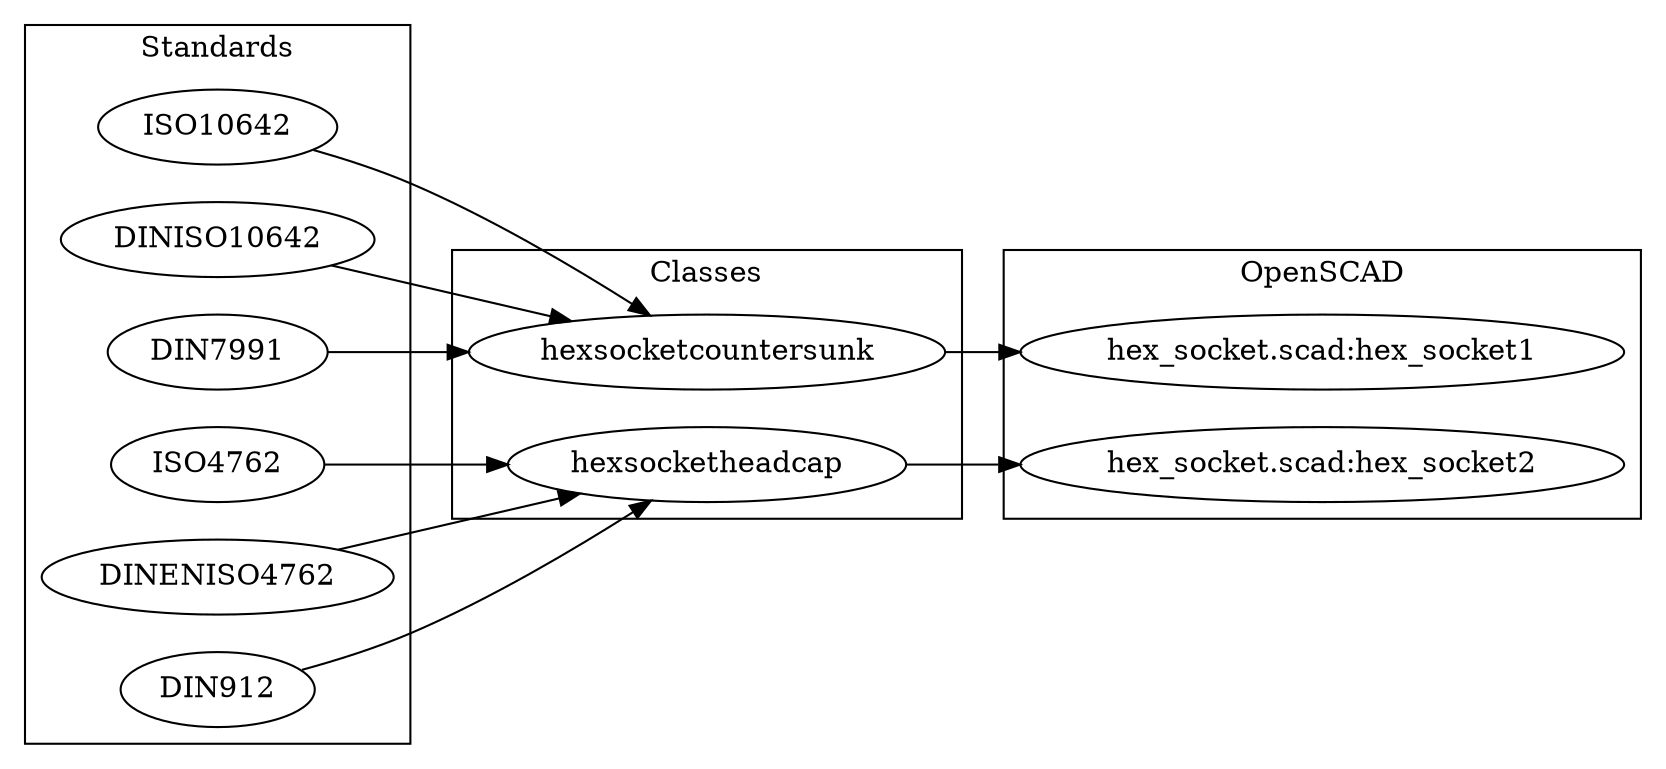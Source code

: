 digraph G {rankdir=LR;
subgraph cluster_cl {
label="Classes";
"hexsocketcountersunk";
"hexsocketheadcap";
}
subgraph cluster_std {
label="Standards";
"ISO10642";
"DINISO10642";
"DIN7991";
"ISO4762";
"DINENISO4762";
"DIN912";
}
subgraph cluster_fcd {
label="FreeCAD";
}
subgraph cluster_ocd {
label="OpenSCAD";
"hex_socket.scad:hex_socket1";
"hex_socket.scad:hex_socket2";
}
"hexsocketcountersunk" -> "hex_socket.scad:hex_socket1";
"ISO10642" -> "hexsocketcountersunk";
"DINISO10642" -> "hexsocketcountersunk";
"DIN7991" -> "hexsocketcountersunk";
"hexsocketheadcap" -> "hex_socket.scad:hex_socket2";
"ISO4762" -> "hexsocketheadcap";
"DINENISO4762" -> "hexsocketheadcap";
"DIN912" -> "hexsocketheadcap";}
